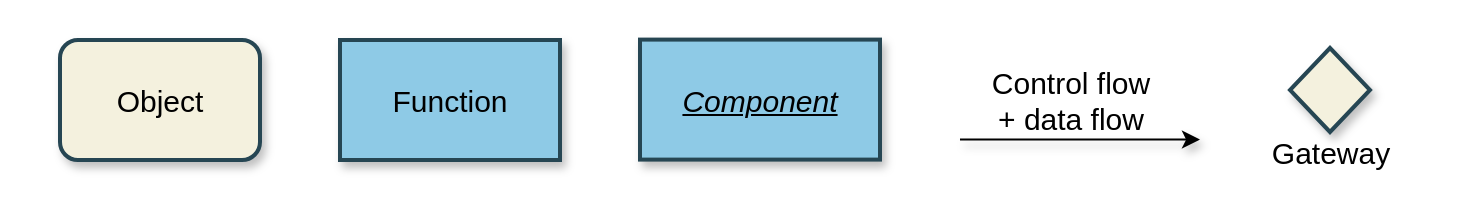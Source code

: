 <mxfile version="14.6.13" type="device"><diagram id="A5ABpkBKcxSBsS8PW5PX" name="Page-1"><mxGraphModel dx="1086" dy="806" grid="1" gridSize="10" guides="1" tooltips="1" connect="1" arrows="1" fold="1" page="1" pageScale="1" pageWidth="827" pageHeight="1169" math="0" shadow="0"><root><mxCell id="0"/><mxCell id="1" parent="0"/><mxCell id="fqgly2yYf0fTnl4qv1_l-5" value="" style="rounded=0;whiteSpace=wrap;html=1;fillColor=none;strokeColor=none;" parent="1" vertex="1"><mxGeometry x="40" y="60" width="730" height="100" as="geometry"/></mxCell><mxCell id="fqgly2yYf0fTnl4qv1_l-1" value="Function" style="rounded=0;whiteSpace=wrap;html=1;sketch=0;fontSize=15;shadow=1;strokeColor=#264653;strokeWidth=2;fillColor=#8ECAE6;" parent="1" vertex="1"><mxGeometry x="210" y="80" width="110" height="60" as="geometry"/></mxCell><mxCell id="fqgly2yYf0fTnl4qv1_l-2" value="Object" style="rounded=1;whiteSpace=wrap;html=1;sketch=0;fillColor=#f4f1de;fontSize=15;shadow=1;strokeColor=#264653;strokeWidth=2;" parent="1" vertex="1"><mxGeometry x="70" y="80" width="100" height="60" as="geometry"/></mxCell><mxCell id="fqgly2yYf0fTnl4qv1_l-3" value="&lt;i style=&quot;font-size: 15px&quot;&gt;&lt;u style=&quot;font-size: 15px&quot;&gt;Component&lt;br style=&quot;font-size: 15px&quot;&gt;&lt;/u&gt;&lt;/i&gt;" style="rounded=0;whiteSpace=wrap;html=1;sketch=0;fontSize=15;shadow=1;strokeColor=#264653;strokeWidth=2;fillColor=#8ECAE6;" parent="1" vertex="1"><mxGeometry x="360" y="79.8" width="120" height="60" as="geometry"/></mxCell><mxCell id="fqgly2yYf0fTnl4qv1_l-4" style="edgeStyle=orthogonalEdgeStyle;rounded=0;orthogonalLoop=1;jettySize=auto;html=1;fontSize=15;shadow=1;" parent="1" edge="1"><mxGeometry relative="1" as="geometry"><mxPoint x="520" y="129.8" as="sourcePoint"/><mxPoint x="640" y="129.8" as="targetPoint"/></mxGeometry></mxCell><mxCell id="fqgly2yYf0fTnl4qv1_l-6" value="Control flow&lt;br&gt;+ data flow" style="text;html=1;align=center;verticalAlign=middle;resizable=0;points=[];autosize=1;strokeColor=none;fontSize=15;shadow=1;" parent="1" vertex="1"><mxGeometry x="530" y="89.8" width="90" height="40" as="geometry"/></mxCell><mxCell id="uPxgyHS6BigPMcEbHdKb-1" value="" style="rhombus;whiteSpace=wrap;html=1;shadow=1;sketch=0;fontSize=15;strokeWidth=2;strokeColor=#264653;fillColor=#F4F1DE;" vertex="1" parent="1"><mxGeometry x="685" y="84" width="40" height="42" as="geometry"/></mxCell><mxCell id="uPxgyHS6BigPMcEbHdKb-2" value="Gateway" style="text;html=1;align=center;verticalAlign=middle;resizable=0;points=[];autosize=1;strokeColor=none;fontSize=15;shadow=1;" vertex="1" parent="1"><mxGeometry x="670" y="126" width="70" height="20" as="geometry"/></mxCell></root></mxGraphModel></diagram></mxfile>